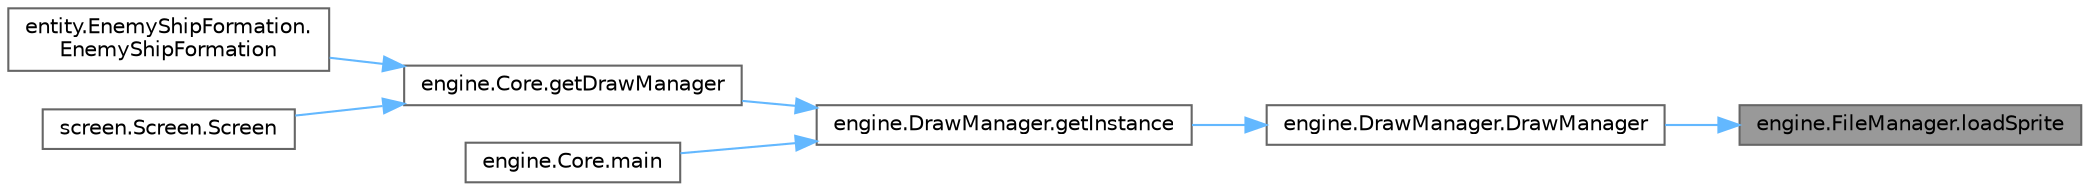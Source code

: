 digraph "engine.FileManager.loadSprite"
{
 // LATEX_PDF_SIZE
  bgcolor="transparent";
  edge [fontname=Helvetica,fontsize=10,labelfontname=Helvetica,labelfontsize=10];
  node [fontname=Helvetica,fontsize=10,shape=box,height=0.2,width=0.4];
  rankdir="RL";
  Node1 [id="Node000001",label="engine.FileManager.loadSprite",height=0.2,width=0.4,color="gray40", fillcolor="grey60", style="filled", fontcolor="black",tooltip="Loads sprites from disk."];
  Node1 -> Node2 [id="edge1_Node000001_Node000002",dir="back",color="steelblue1",style="solid",tooltip=" "];
  Node2 [id="Node000002",label="engine.DrawManager.DrawManager",height=0.2,width=0.4,color="grey40", fillcolor="white", style="filled",URL="$classengine_1_1_draw_manager.html#a75ec582f8ca675258c9eeefc4e3923c4",tooltip="Private constructor."];
  Node2 -> Node3 [id="edge2_Node000002_Node000003",dir="back",color="steelblue1",style="solid",tooltip=" "];
  Node3 [id="Node000003",label="engine.DrawManager.getInstance",height=0.2,width=0.4,color="grey40", fillcolor="white", style="filled",URL="$classengine_1_1_draw_manager.html#a65d3bcf5882046f637638cfcc3d7d84f",tooltip="Returns shared instance of DrawManager."];
  Node3 -> Node4 [id="edge3_Node000003_Node000004",dir="back",color="steelblue1",style="solid",tooltip=" "];
  Node4 [id="Node000004",label="engine.Core.getDrawManager",height=0.2,width=0.4,color="grey40", fillcolor="white", style="filled",URL="$classengine_1_1_core.html#ab8d6946e1c3ea2981bc009665d6155b5",tooltip="Controls access to the drawing manager."];
  Node4 -> Node5 [id="edge4_Node000004_Node000005",dir="back",color="steelblue1",style="solid",tooltip=" "];
  Node5 [id="Node000005",label="entity.EnemyShipFormation.\lEnemyShipFormation",height=0.2,width=0.4,color="grey40", fillcolor="white", style="filled",URL="$classentity_1_1_enemy_ship_formation.html#a376224dc2ff5bd7fbd919e4d6b225cdc",tooltip="Constructor, sets the initial conditions."];
  Node4 -> Node6 [id="edge5_Node000004_Node000006",dir="back",color="steelblue1",style="solid",tooltip=" "];
  Node6 [id="Node000006",label="screen.Screen.Screen",height=0.2,width=0.4,color="grey40", fillcolor="white", style="filled",URL="$classscreen_1_1_screen.html#a1ebb8482ec863c6ad05618ad5d11518e",tooltip="Constructor, establishes the properties of the screen."];
  Node3 -> Node7 [id="edge6_Node000003_Node000007",dir="back",color="steelblue1",style="solid",tooltip=" "];
  Node7 [id="Node000007",label="engine.Core.main",height=0.2,width=0.4,color="grey40", fillcolor="white", style="filled",URL="$classengine_1_1_core.html#a57772a5de30ed8af04183baad8f1281e",tooltip="Test implementation."];
}
